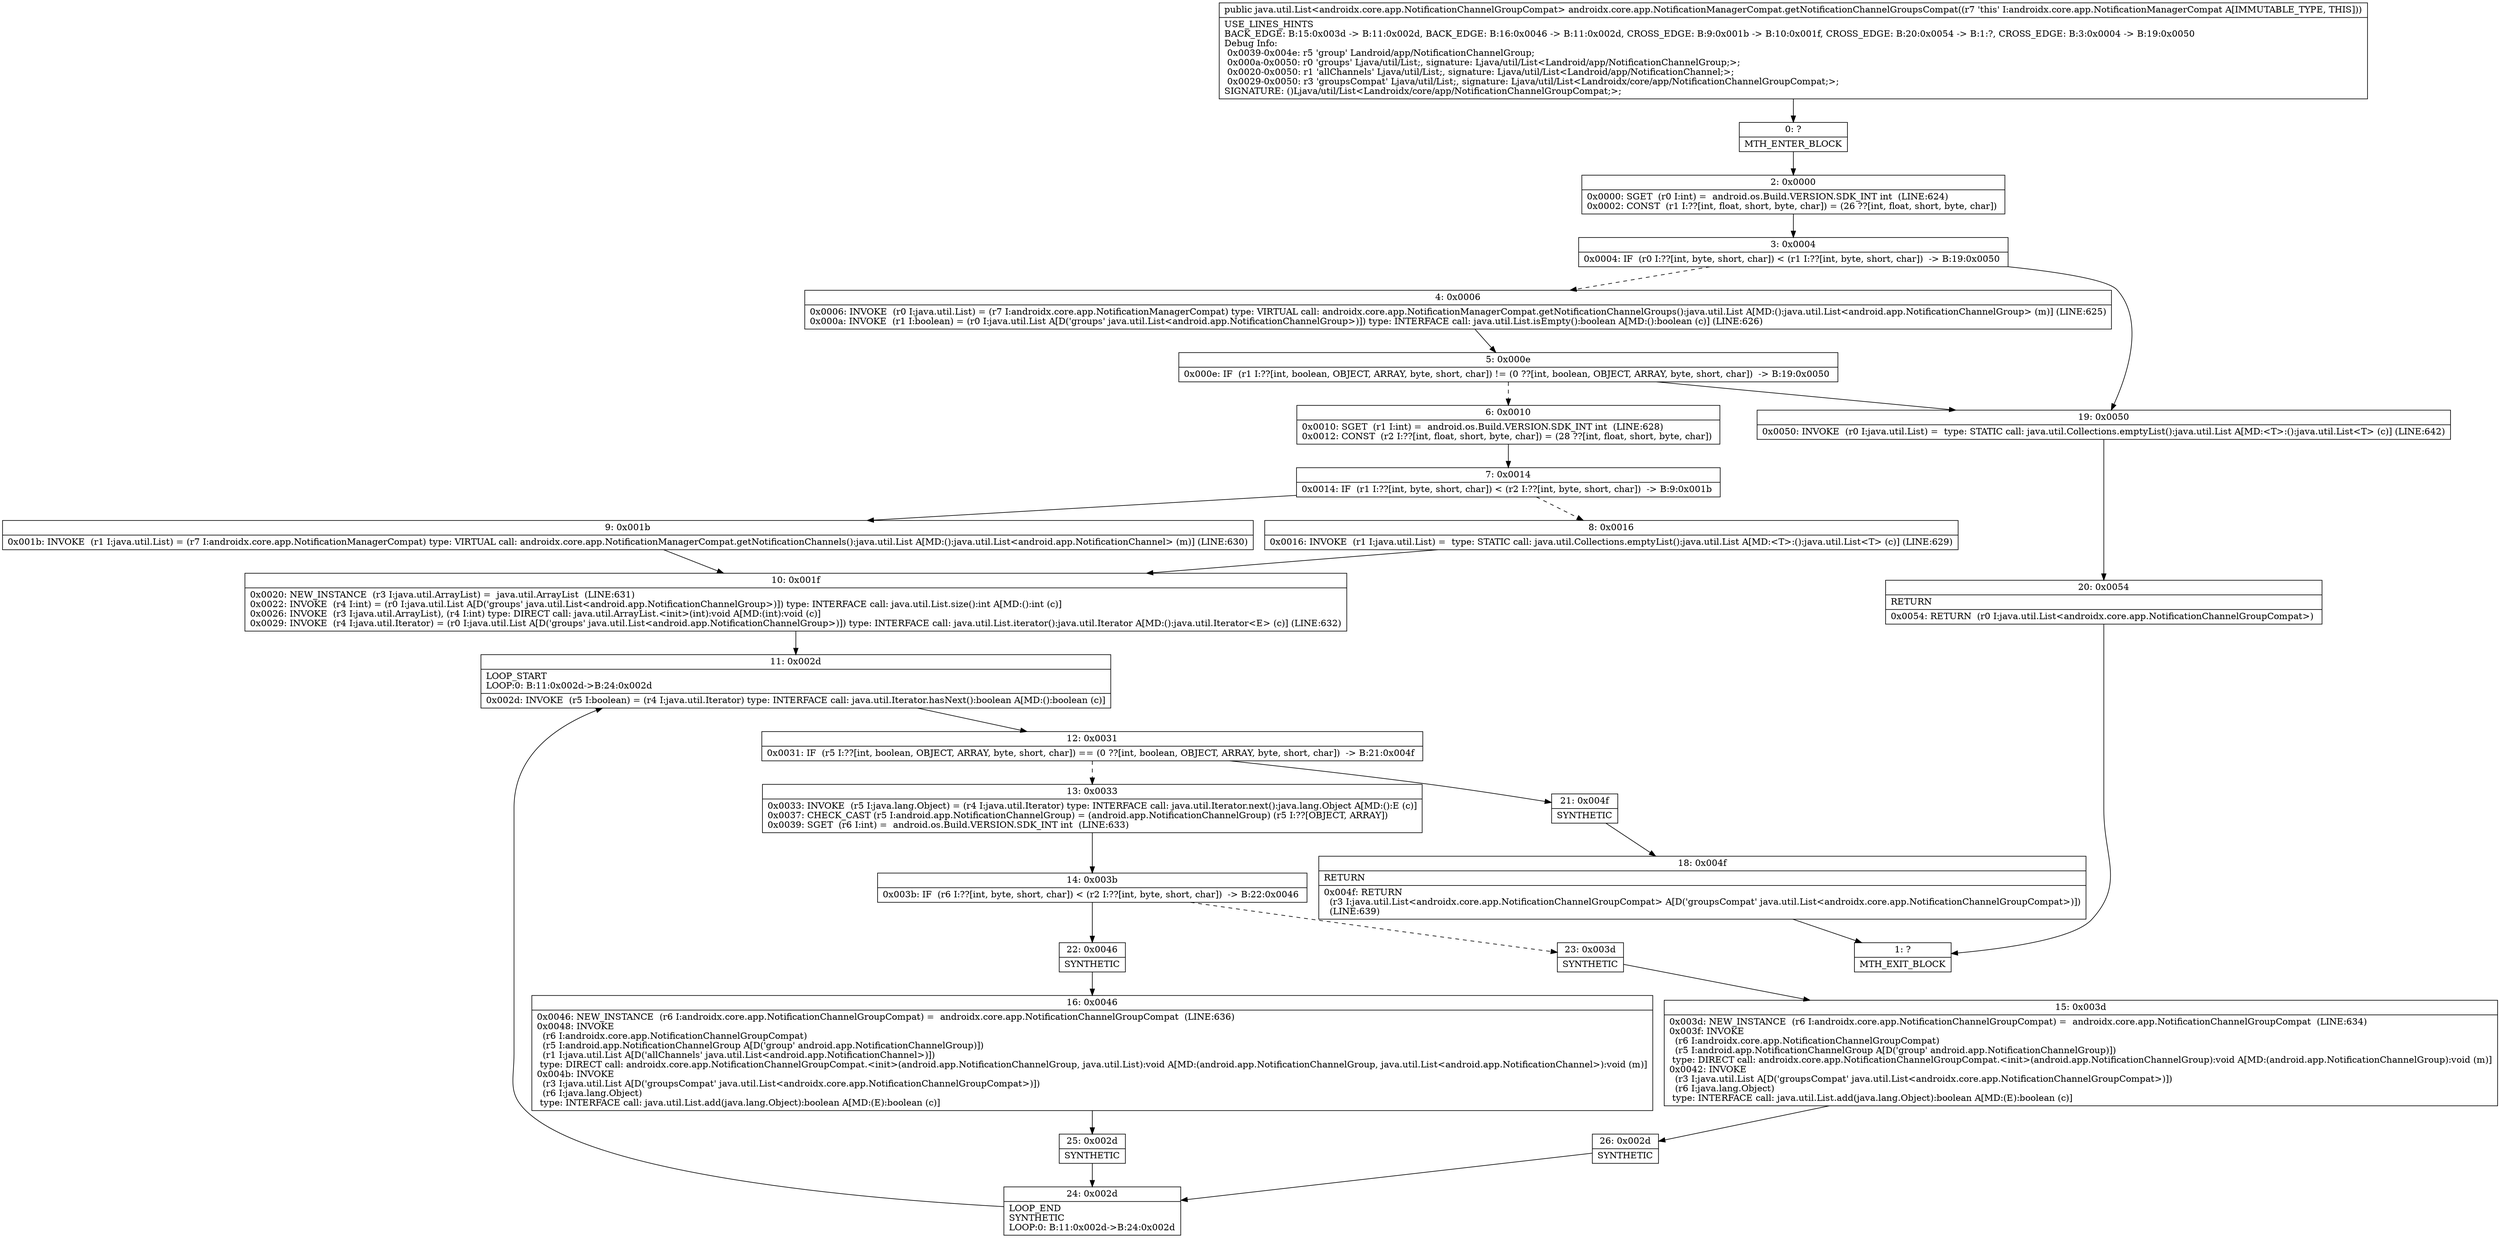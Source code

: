 digraph "CFG forandroidx.core.app.NotificationManagerCompat.getNotificationChannelGroupsCompat()Ljava\/util\/List;" {
Node_0 [shape=record,label="{0\:\ ?|MTH_ENTER_BLOCK\l}"];
Node_2 [shape=record,label="{2\:\ 0x0000|0x0000: SGET  (r0 I:int) =  android.os.Build.VERSION.SDK_INT int  (LINE:624)\l0x0002: CONST  (r1 I:??[int, float, short, byte, char]) = (26 ??[int, float, short, byte, char]) \l}"];
Node_3 [shape=record,label="{3\:\ 0x0004|0x0004: IF  (r0 I:??[int, byte, short, char]) \< (r1 I:??[int, byte, short, char])  \-\> B:19:0x0050 \l}"];
Node_4 [shape=record,label="{4\:\ 0x0006|0x0006: INVOKE  (r0 I:java.util.List) = (r7 I:androidx.core.app.NotificationManagerCompat) type: VIRTUAL call: androidx.core.app.NotificationManagerCompat.getNotificationChannelGroups():java.util.List A[MD:():java.util.List\<android.app.NotificationChannelGroup\> (m)] (LINE:625)\l0x000a: INVOKE  (r1 I:boolean) = (r0 I:java.util.List A[D('groups' java.util.List\<android.app.NotificationChannelGroup\>)]) type: INTERFACE call: java.util.List.isEmpty():boolean A[MD:():boolean (c)] (LINE:626)\l}"];
Node_5 [shape=record,label="{5\:\ 0x000e|0x000e: IF  (r1 I:??[int, boolean, OBJECT, ARRAY, byte, short, char]) != (0 ??[int, boolean, OBJECT, ARRAY, byte, short, char])  \-\> B:19:0x0050 \l}"];
Node_6 [shape=record,label="{6\:\ 0x0010|0x0010: SGET  (r1 I:int) =  android.os.Build.VERSION.SDK_INT int  (LINE:628)\l0x0012: CONST  (r2 I:??[int, float, short, byte, char]) = (28 ??[int, float, short, byte, char]) \l}"];
Node_7 [shape=record,label="{7\:\ 0x0014|0x0014: IF  (r1 I:??[int, byte, short, char]) \< (r2 I:??[int, byte, short, char])  \-\> B:9:0x001b \l}"];
Node_8 [shape=record,label="{8\:\ 0x0016|0x0016: INVOKE  (r1 I:java.util.List) =  type: STATIC call: java.util.Collections.emptyList():java.util.List A[MD:\<T\>:():java.util.List\<T\> (c)] (LINE:629)\l}"];
Node_10 [shape=record,label="{10\:\ 0x001f|0x0020: NEW_INSTANCE  (r3 I:java.util.ArrayList) =  java.util.ArrayList  (LINE:631)\l0x0022: INVOKE  (r4 I:int) = (r0 I:java.util.List A[D('groups' java.util.List\<android.app.NotificationChannelGroup\>)]) type: INTERFACE call: java.util.List.size():int A[MD:():int (c)]\l0x0026: INVOKE  (r3 I:java.util.ArrayList), (r4 I:int) type: DIRECT call: java.util.ArrayList.\<init\>(int):void A[MD:(int):void (c)]\l0x0029: INVOKE  (r4 I:java.util.Iterator) = (r0 I:java.util.List A[D('groups' java.util.List\<android.app.NotificationChannelGroup\>)]) type: INTERFACE call: java.util.List.iterator():java.util.Iterator A[MD:():java.util.Iterator\<E\> (c)] (LINE:632)\l}"];
Node_11 [shape=record,label="{11\:\ 0x002d|LOOP_START\lLOOP:0: B:11:0x002d\-\>B:24:0x002d\l|0x002d: INVOKE  (r5 I:boolean) = (r4 I:java.util.Iterator) type: INTERFACE call: java.util.Iterator.hasNext():boolean A[MD:():boolean (c)]\l}"];
Node_12 [shape=record,label="{12\:\ 0x0031|0x0031: IF  (r5 I:??[int, boolean, OBJECT, ARRAY, byte, short, char]) == (0 ??[int, boolean, OBJECT, ARRAY, byte, short, char])  \-\> B:21:0x004f \l}"];
Node_13 [shape=record,label="{13\:\ 0x0033|0x0033: INVOKE  (r5 I:java.lang.Object) = (r4 I:java.util.Iterator) type: INTERFACE call: java.util.Iterator.next():java.lang.Object A[MD:():E (c)]\l0x0037: CHECK_CAST (r5 I:android.app.NotificationChannelGroup) = (android.app.NotificationChannelGroup) (r5 I:??[OBJECT, ARRAY]) \l0x0039: SGET  (r6 I:int) =  android.os.Build.VERSION.SDK_INT int  (LINE:633)\l}"];
Node_14 [shape=record,label="{14\:\ 0x003b|0x003b: IF  (r6 I:??[int, byte, short, char]) \< (r2 I:??[int, byte, short, char])  \-\> B:22:0x0046 \l}"];
Node_22 [shape=record,label="{22\:\ 0x0046|SYNTHETIC\l}"];
Node_16 [shape=record,label="{16\:\ 0x0046|0x0046: NEW_INSTANCE  (r6 I:androidx.core.app.NotificationChannelGroupCompat) =  androidx.core.app.NotificationChannelGroupCompat  (LINE:636)\l0x0048: INVOKE  \l  (r6 I:androidx.core.app.NotificationChannelGroupCompat)\l  (r5 I:android.app.NotificationChannelGroup A[D('group' android.app.NotificationChannelGroup)])\l  (r1 I:java.util.List A[D('allChannels' java.util.List\<android.app.NotificationChannel\>)])\l type: DIRECT call: androidx.core.app.NotificationChannelGroupCompat.\<init\>(android.app.NotificationChannelGroup, java.util.List):void A[MD:(android.app.NotificationChannelGroup, java.util.List\<android.app.NotificationChannel\>):void (m)]\l0x004b: INVOKE  \l  (r3 I:java.util.List A[D('groupsCompat' java.util.List\<androidx.core.app.NotificationChannelGroupCompat\>)])\l  (r6 I:java.lang.Object)\l type: INTERFACE call: java.util.List.add(java.lang.Object):boolean A[MD:(E):boolean (c)]\l}"];
Node_25 [shape=record,label="{25\:\ 0x002d|SYNTHETIC\l}"];
Node_24 [shape=record,label="{24\:\ 0x002d|LOOP_END\lSYNTHETIC\lLOOP:0: B:11:0x002d\-\>B:24:0x002d\l}"];
Node_23 [shape=record,label="{23\:\ 0x003d|SYNTHETIC\l}"];
Node_15 [shape=record,label="{15\:\ 0x003d|0x003d: NEW_INSTANCE  (r6 I:androidx.core.app.NotificationChannelGroupCompat) =  androidx.core.app.NotificationChannelGroupCompat  (LINE:634)\l0x003f: INVOKE  \l  (r6 I:androidx.core.app.NotificationChannelGroupCompat)\l  (r5 I:android.app.NotificationChannelGroup A[D('group' android.app.NotificationChannelGroup)])\l type: DIRECT call: androidx.core.app.NotificationChannelGroupCompat.\<init\>(android.app.NotificationChannelGroup):void A[MD:(android.app.NotificationChannelGroup):void (m)]\l0x0042: INVOKE  \l  (r3 I:java.util.List A[D('groupsCompat' java.util.List\<androidx.core.app.NotificationChannelGroupCompat\>)])\l  (r6 I:java.lang.Object)\l type: INTERFACE call: java.util.List.add(java.lang.Object):boolean A[MD:(E):boolean (c)]\l}"];
Node_26 [shape=record,label="{26\:\ 0x002d|SYNTHETIC\l}"];
Node_21 [shape=record,label="{21\:\ 0x004f|SYNTHETIC\l}"];
Node_18 [shape=record,label="{18\:\ 0x004f|RETURN\l|0x004f: RETURN  \l  (r3 I:java.util.List\<androidx.core.app.NotificationChannelGroupCompat\> A[D('groupsCompat' java.util.List\<androidx.core.app.NotificationChannelGroupCompat\>)])\l  (LINE:639)\l}"];
Node_1 [shape=record,label="{1\:\ ?|MTH_EXIT_BLOCK\l}"];
Node_9 [shape=record,label="{9\:\ 0x001b|0x001b: INVOKE  (r1 I:java.util.List) = (r7 I:androidx.core.app.NotificationManagerCompat) type: VIRTUAL call: androidx.core.app.NotificationManagerCompat.getNotificationChannels():java.util.List A[MD:():java.util.List\<android.app.NotificationChannel\> (m)] (LINE:630)\l}"];
Node_19 [shape=record,label="{19\:\ 0x0050|0x0050: INVOKE  (r0 I:java.util.List) =  type: STATIC call: java.util.Collections.emptyList():java.util.List A[MD:\<T\>:():java.util.List\<T\> (c)] (LINE:642)\l}"];
Node_20 [shape=record,label="{20\:\ 0x0054|RETURN\l|0x0054: RETURN  (r0 I:java.util.List\<androidx.core.app.NotificationChannelGroupCompat\>) \l}"];
MethodNode[shape=record,label="{public java.util.List\<androidx.core.app.NotificationChannelGroupCompat\> androidx.core.app.NotificationManagerCompat.getNotificationChannelGroupsCompat((r7 'this' I:androidx.core.app.NotificationManagerCompat A[IMMUTABLE_TYPE, THIS]))  | USE_LINES_HINTS\lBACK_EDGE: B:15:0x003d \-\> B:11:0x002d, BACK_EDGE: B:16:0x0046 \-\> B:11:0x002d, CROSS_EDGE: B:9:0x001b \-\> B:10:0x001f, CROSS_EDGE: B:20:0x0054 \-\> B:1:?, CROSS_EDGE: B:3:0x0004 \-\> B:19:0x0050\lDebug Info:\l  0x0039\-0x004e: r5 'group' Landroid\/app\/NotificationChannelGroup;\l  0x000a\-0x0050: r0 'groups' Ljava\/util\/List;, signature: Ljava\/util\/List\<Landroid\/app\/NotificationChannelGroup;\>;\l  0x0020\-0x0050: r1 'allChannels' Ljava\/util\/List;, signature: Ljava\/util\/List\<Landroid\/app\/NotificationChannel;\>;\l  0x0029\-0x0050: r3 'groupsCompat' Ljava\/util\/List;, signature: Ljava\/util\/List\<Landroidx\/core\/app\/NotificationChannelGroupCompat;\>;\lSIGNATURE: ()Ljava\/util\/List\<Landroidx\/core\/app\/NotificationChannelGroupCompat;\>;\l}"];
MethodNode -> Node_0;Node_0 -> Node_2;
Node_2 -> Node_3;
Node_3 -> Node_4[style=dashed];
Node_3 -> Node_19;
Node_4 -> Node_5;
Node_5 -> Node_6[style=dashed];
Node_5 -> Node_19;
Node_6 -> Node_7;
Node_7 -> Node_8[style=dashed];
Node_7 -> Node_9;
Node_8 -> Node_10;
Node_10 -> Node_11;
Node_11 -> Node_12;
Node_12 -> Node_13[style=dashed];
Node_12 -> Node_21;
Node_13 -> Node_14;
Node_14 -> Node_22;
Node_14 -> Node_23[style=dashed];
Node_22 -> Node_16;
Node_16 -> Node_25;
Node_25 -> Node_24;
Node_24 -> Node_11;
Node_23 -> Node_15;
Node_15 -> Node_26;
Node_26 -> Node_24;
Node_21 -> Node_18;
Node_18 -> Node_1;
Node_9 -> Node_10;
Node_19 -> Node_20;
Node_20 -> Node_1;
}

